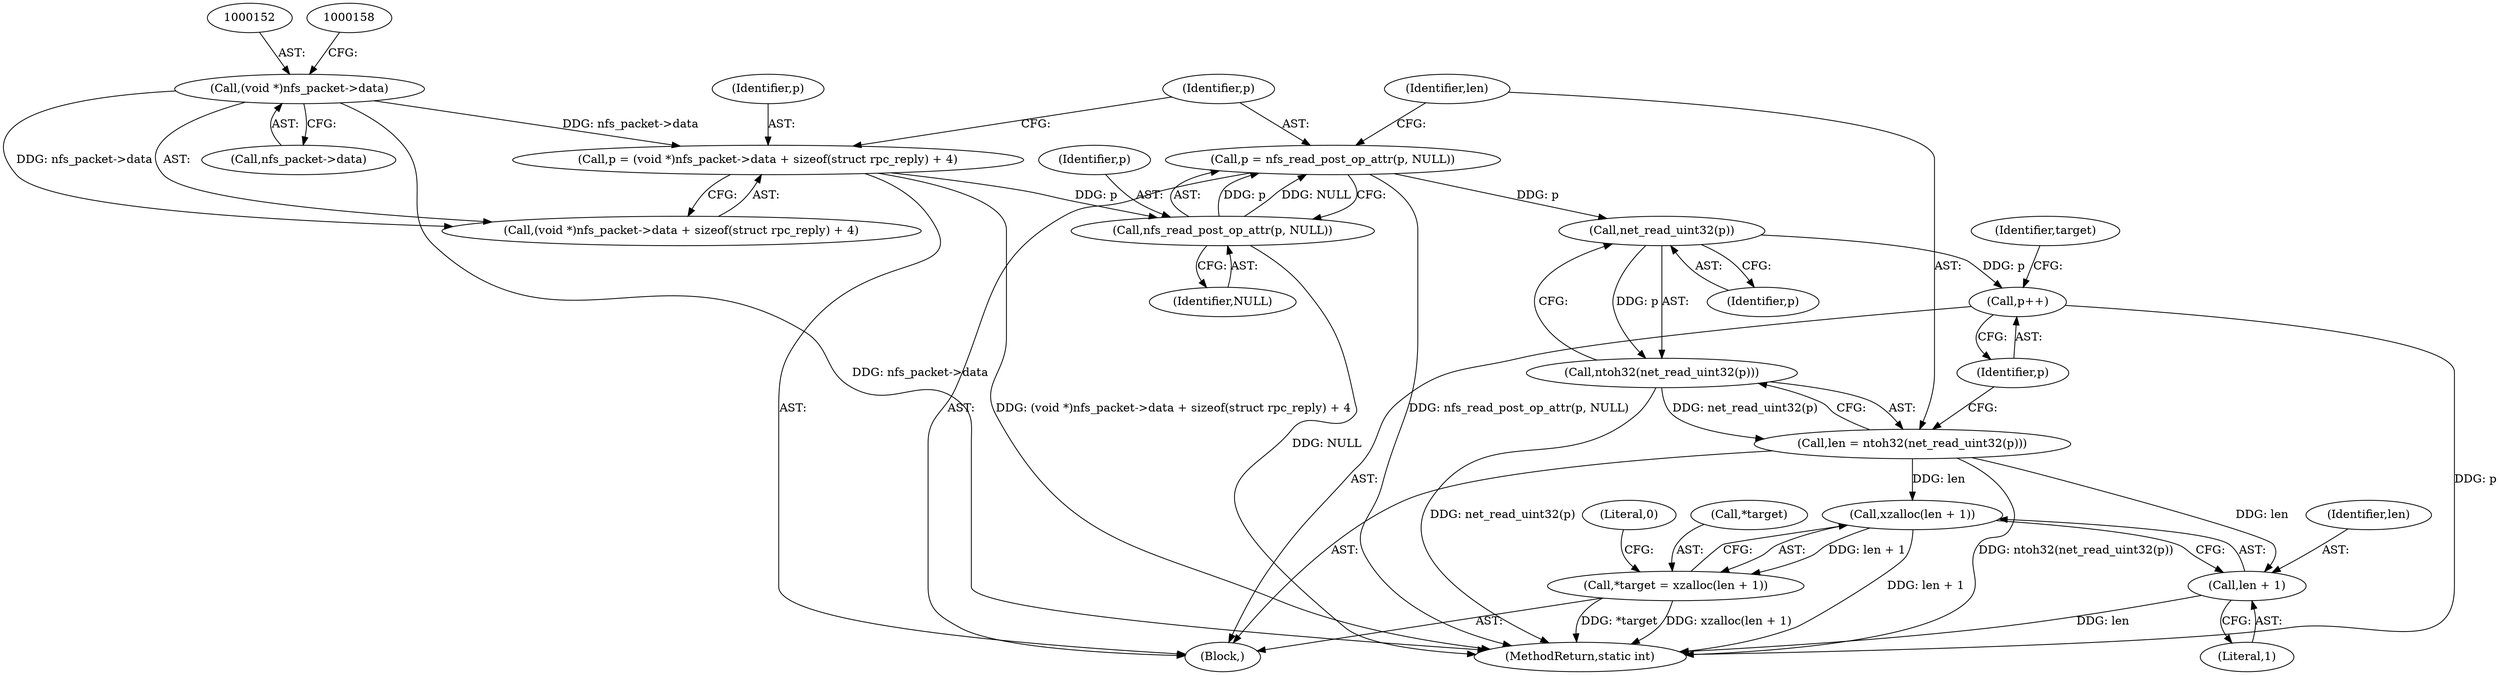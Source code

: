 digraph "0_pengutronix_574ce994016107ad8ab0f845a785f28d7eaa5208@API" {
"1000160" [label="(Call,p = nfs_read_post_op_attr(p, NULL))"];
"1000162" [label="(Call,nfs_read_post_op_attr(p, NULL))"];
"1000148" [label="(Call,p = (void *)nfs_packet->data + sizeof(struct rpc_reply) + 4)"];
"1000151" [label="(Call,(void *)nfs_packet->data)"];
"1000168" [label="(Call,net_read_uint32(p))"];
"1000167" [label="(Call,ntoh32(net_read_uint32(p)))"];
"1000165" [label="(Call,len = ntoh32(net_read_uint32(p)))"];
"1000175" [label="(Call,xzalloc(len + 1))"];
"1000172" [label="(Call,*target = xzalloc(len + 1))"];
"1000176" [label="(Call,len + 1)"];
"1000170" [label="(Call,p++)"];
"1000177" [label="(Identifier,len)"];
"1000148" [label="(Call,p = (void *)nfs_packet->data + sizeof(struct rpc_reply) + 4)"];
"1000172" [label="(Call,*target = xzalloc(len + 1))"];
"1000181" [label="(MethodReturn,static int)"];
"1000167" [label="(Call,ntoh32(net_read_uint32(p)))"];
"1000170" [label="(Call,p++)"];
"1000171" [label="(Identifier,p)"];
"1000169" [label="(Identifier,p)"];
"1000174" [label="(Identifier,target)"];
"1000151" [label="(Call,(void *)nfs_packet->data)"];
"1000168" [label="(Call,net_read_uint32(p))"];
"1000153" [label="(Call,nfs_packet->data)"];
"1000176" [label="(Call,len + 1)"];
"1000149" [label="(Identifier,p)"];
"1000164" [label="(Identifier,NULL)"];
"1000163" [label="(Identifier,p)"];
"1000175" [label="(Call,xzalloc(len + 1))"];
"1000160" [label="(Call,p = nfs_read_post_op_attr(p, NULL))"];
"1000173" [label="(Call,*target)"];
"1000165" [label="(Call,len = ntoh32(net_read_uint32(p)))"];
"1000166" [label="(Identifier,len)"];
"1000162" [label="(Call,nfs_read_post_op_attr(p, NULL))"];
"1000178" [label="(Literal,1)"];
"1000150" [label="(Call,(void *)nfs_packet->data + sizeof(struct rpc_reply) + 4)"];
"1000180" [label="(Literal,0)"];
"1000161" [label="(Identifier,p)"];
"1000106" [label="(Block,)"];
"1000160" -> "1000106"  [label="AST: "];
"1000160" -> "1000162"  [label="CFG: "];
"1000161" -> "1000160"  [label="AST: "];
"1000162" -> "1000160"  [label="AST: "];
"1000166" -> "1000160"  [label="CFG: "];
"1000160" -> "1000181"  [label="DDG: nfs_read_post_op_attr(p, NULL)"];
"1000162" -> "1000160"  [label="DDG: p"];
"1000162" -> "1000160"  [label="DDG: NULL"];
"1000160" -> "1000168"  [label="DDG: p"];
"1000162" -> "1000164"  [label="CFG: "];
"1000163" -> "1000162"  [label="AST: "];
"1000164" -> "1000162"  [label="AST: "];
"1000162" -> "1000181"  [label="DDG: NULL"];
"1000148" -> "1000162"  [label="DDG: p"];
"1000148" -> "1000106"  [label="AST: "];
"1000148" -> "1000150"  [label="CFG: "];
"1000149" -> "1000148"  [label="AST: "];
"1000150" -> "1000148"  [label="AST: "];
"1000161" -> "1000148"  [label="CFG: "];
"1000148" -> "1000181"  [label="DDG: (void *)nfs_packet->data + sizeof(struct rpc_reply) + 4"];
"1000151" -> "1000148"  [label="DDG: nfs_packet->data"];
"1000151" -> "1000150"  [label="AST: "];
"1000151" -> "1000153"  [label="CFG: "];
"1000152" -> "1000151"  [label="AST: "];
"1000153" -> "1000151"  [label="AST: "];
"1000158" -> "1000151"  [label="CFG: "];
"1000151" -> "1000181"  [label="DDG: nfs_packet->data"];
"1000151" -> "1000150"  [label="DDG: nfs_packet->data"];
"1000168" -> "1000167"  [label="AST: "];
"1000168" -> "1000169"  [label="CFG: "];
"1000169" -> "1000168"  [label="AST: "];
"1000167" -> "1000168"  [label="CFG: "];
"1000168" -> "1000167"  [label="DDG: p"];
"1000168" -> "1000170"  [label="DDG: p"];
"1000167" -> "1000165"  [label="AST: "];
"1000165" -> "1000167"  [label="CFG: "];
"1000167" -> "1000181"  [label="DDG: net_read_uint32(p)"];
"1000167" -> "1000165"  [label="DDG: net_read_uint32(p)"];
"1000165" -> "1000106"  [label="AST: "];
"1000166" -> "1000165"  [label="AST: "];
"1000171" -> "1000165"  [label="CFG: "];
"1000165" -> "1000181"  [label="DDG: ntoh32(net_read_uint32(p))"];
"1000165" -> "1000175"  [label="DDG: len"];
"1000165" -> "1000176"  [label="DDG: len"];
"1000175" -> "1000172"  [label="AST: "];
"1000175" -> "1000176"  [label="CFG: "];
"1000176" -> "1000175"  [label="AST: "];
"1000172" -> "1000175"  [label="CFG: "];
"1000175" -> "1000181"  [label="DDG: len + 1"];
"1000175" -> "1000172"  [label="DDG: len + 1"];
"1000172" -> "1000106"  [label="AST: "];
"1000173" -> "1000172"  [label="AST: "];
"1000180" -> "1000172"  [label="CFG: "];
"1000172" -> "1000181"  [label="DDG: *target"];
"1000172" -> "1000181"  [label="DDG: xzalloc(len + 1)"];
"1000176" -> "1000178"  [label="CFG: "];
"1000177" -> "1000176"  [label="AST: "];
"1000178" -> "1000176"  [label="AST: "];
"1000176" -> "1000181"  [label="DDG: len"];
"1000170" -> "1000106"  [label="AST: "];
"1000170" -> "1000171"  [label="CFG: "];
"1000171" -> "1000170"  [label="AST: "];
"1000174" -> "1000170"  [label="CFG: "];
"1000170" -> "1000181"  [label="DDG: p"];
}

